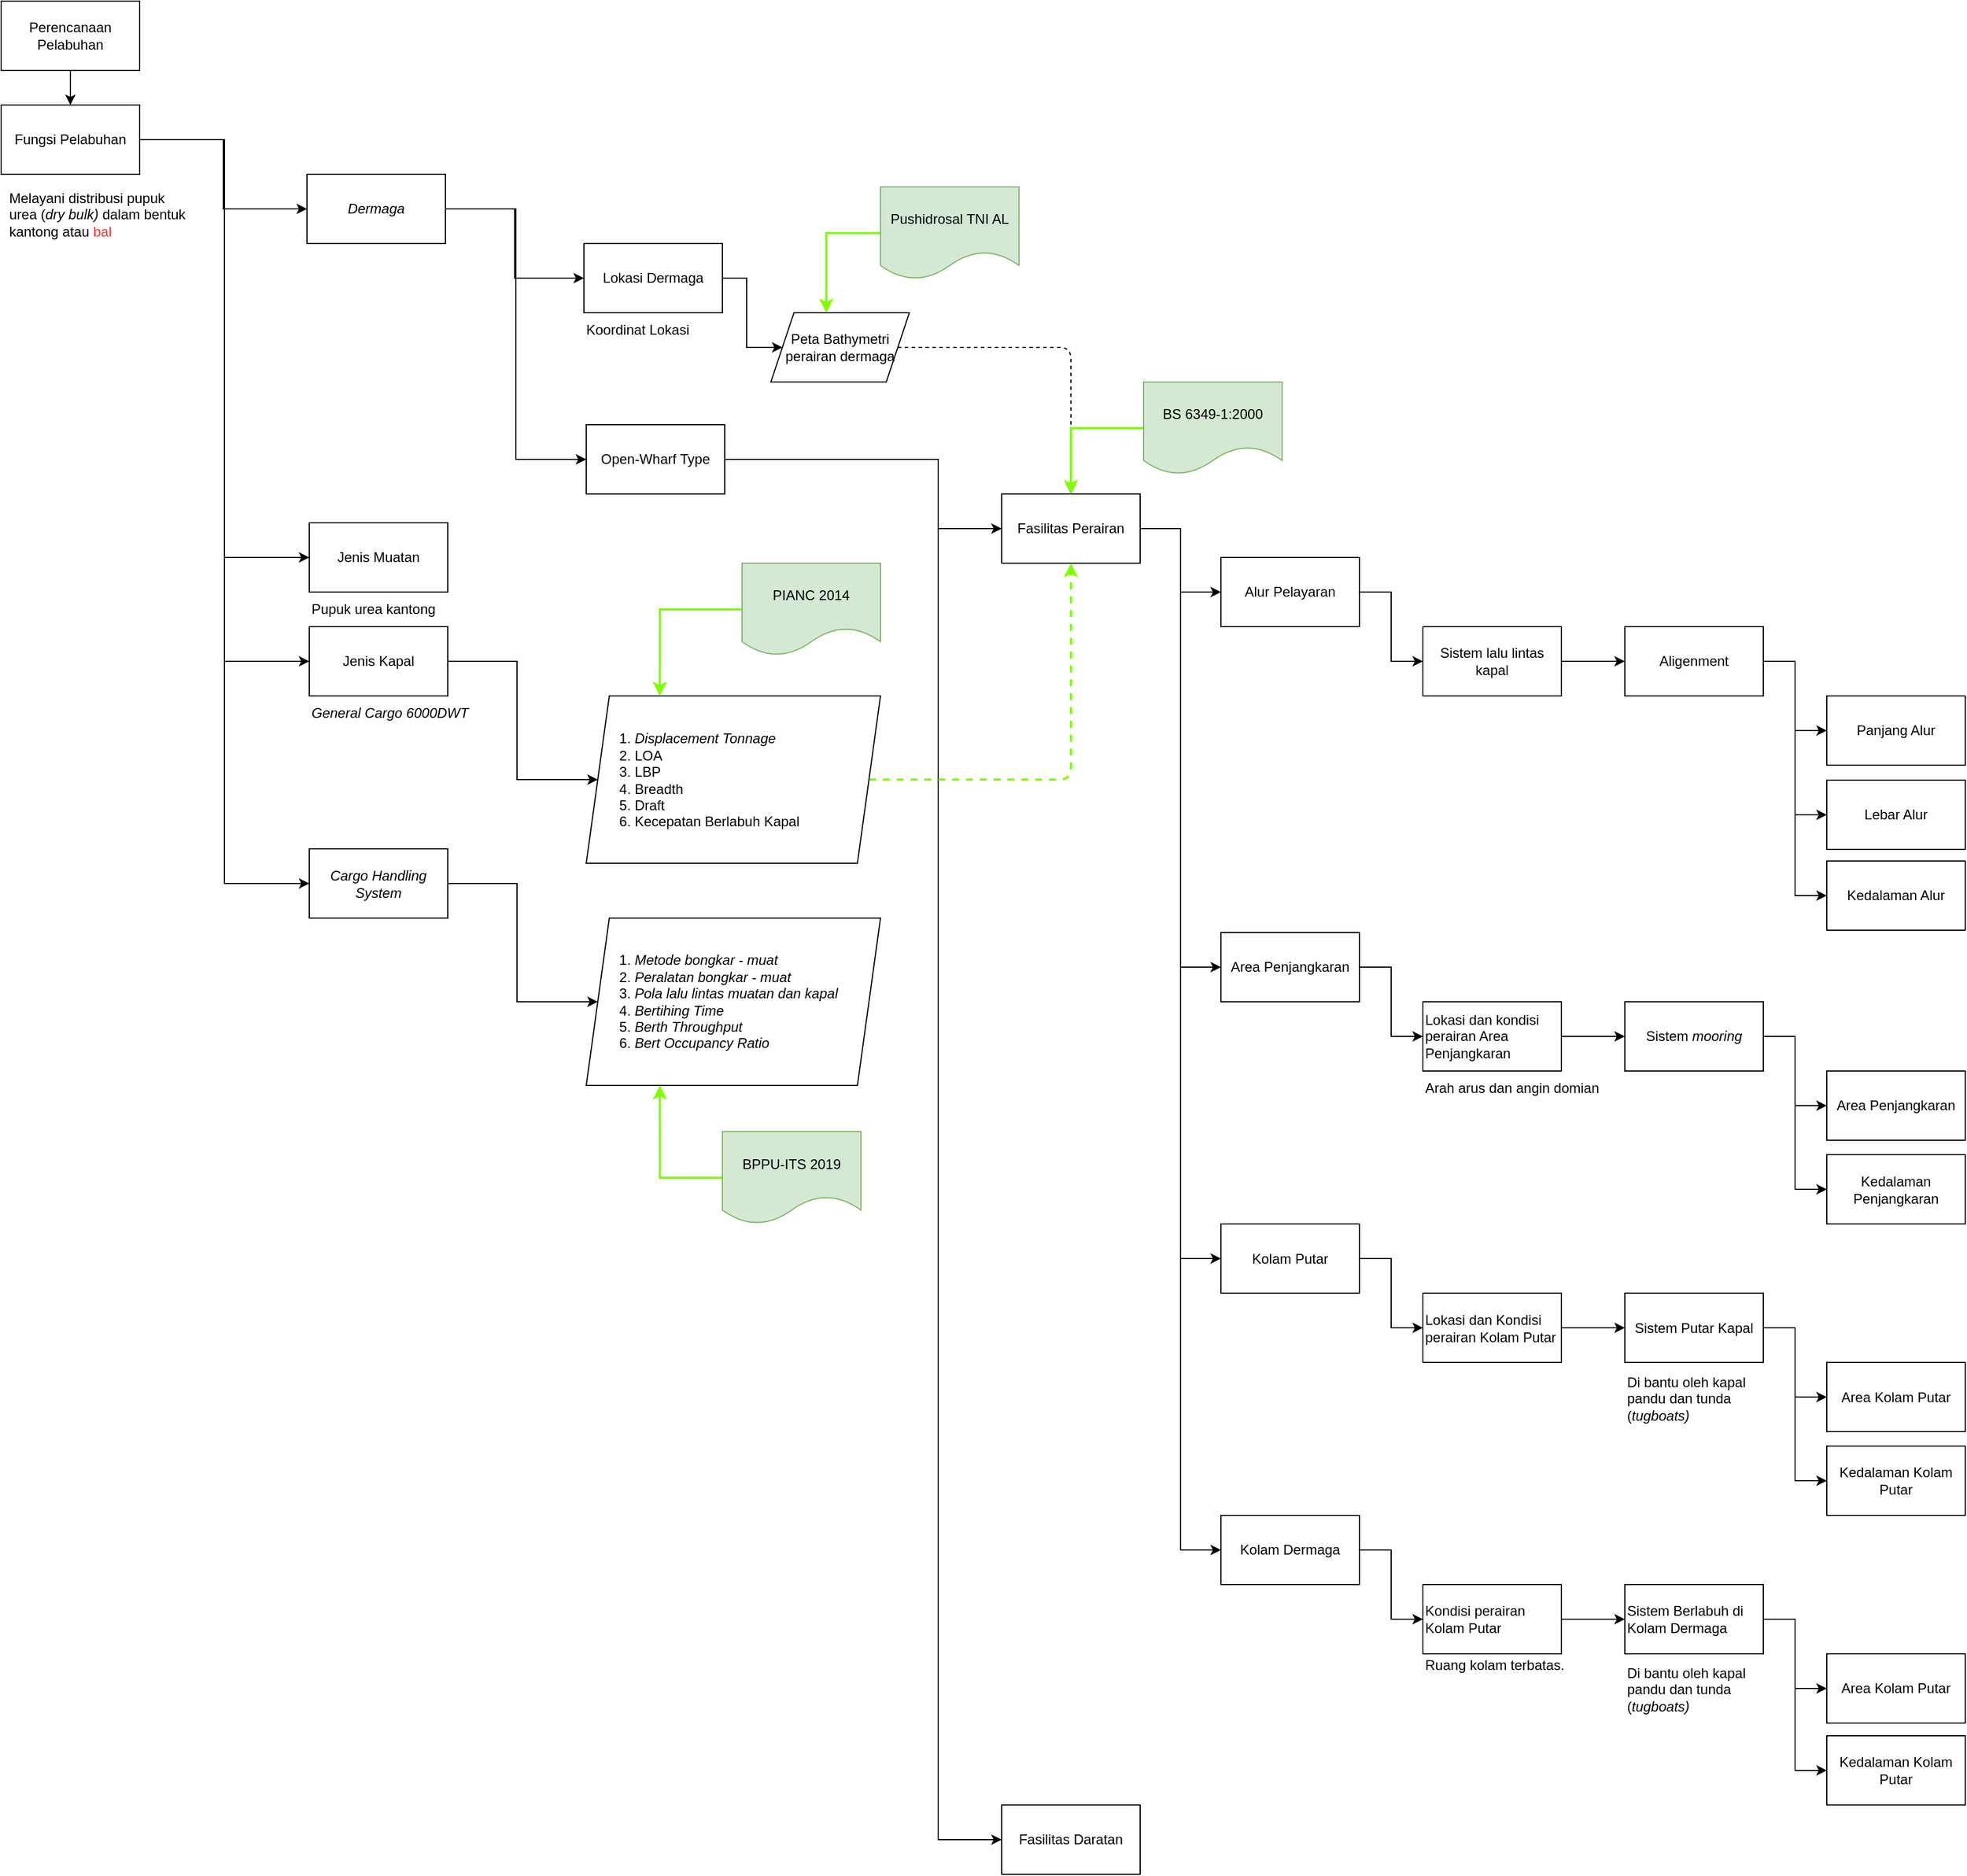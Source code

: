 <mxfile version="18.0.3" type="github">
  <diagram id="vPnPxJsKkhuTtD2iRJGy" name="Page-1">
    <mxGraphModel dx="1183" dy="4108" grid="0" gridSize="35" guides="1" tooltips="1" connect="1" arrows="1" fold="1" page="1" pageScale="1" pageWidth="4681" pageHeight="3300" math="0" shadow="0">
      <root>
        <mxCell id="0" />
        <mxCell id="1" parent="0" />
        <mxCell id="v9qTnyX4O629vSzhhKhX-34" style="edgeStyle=orthogonalEdgeStyle;rounded=0;orthogonalLoop=1;jettySize=auto;html=1;exitX=0.5;exitY=1;exitDx=0;exitDy=0;fontColor=#000000;" parent="1" source="v9qTnyX4O629vSzhhKhX-1" target="v9qTnyX4O629vSzhhKhX-18" edge="1">
          <mxGeometry relative="1" as="geometry" />
        </mxCell>
        <mxCell id="v9qTnyX4O629vSzhhKhX-1" value="Perencanaan Pelabuhan" style="rounded=0;whiteSpace=wrap;html=1;" parent="1" vertex="1">
          <mxGeometry x="110" y="-3247" width="120" height="60" as="geometry" />
        </mxCell>
        <mxCell id="v9qTnyX4O629vSzhhKhX-49" style="edgeStyle=orthogonalEdgeStyle;rounded=0;orthogonalLoop=1;jettySize=auto;html=1;entryX=0;entryY=0.5;entryDx=0;entryDy=0;fontColor=#000000;" parent="1" source="v9qTnyX4O629vSzhhKhX-2" target="v9qTnyX4O629vSzhhKhX-8" edge="1">
          <mxGeometry relative="1" as="geometry" />
        </mxCell>
        <mxCell id="v9qTnyX4O629vSzhhKhX-61" style="edgeStyle=orthogonalEdgeStyle;rounded=0;orthogonalLoop=1;jettySize=auto;html=1;exitX=1;exitY=0.5;exitDx=0;exitDy=0;entryX=0;entryY=0.5;entryDx=0;entryDy=0;fontColor=#000000;" parent="1" source="v9qTnyX4O629vSzhhKhX-2" target="v9qTnyX4O629vSzhhKhX-9" edge="1">
          <mxGeometry relative="1" as="geometry" />
        </mxCell>
        <mxCell id="v9qTnyX4O629vSzhhKhX-71" style="edgeStyle=orthogonalEdgeStyle;rounded=0;orthogonalLoop=1;jettySize=auto;html=1;exitX=1;exitY=0.5;exitDx=0;exitDy=0;entryX=0;entryY=0.5;entryDx=0;entryDy=0;fontColor=#000000;" parent="1" source="v9qTnyX4O629vSzhhKhX-2" target="v9qTnyX4O629vSzhhKhX-10" edge="1">
          <mxGeometry relative="1" as="geometry" />
        </mxCell>
        <mxCell id="v9qTnyX4O629vSzhhKhX-82" style="edgeStyle=orthogonalEdgeStyle;rounded=0;orthogonalLoop=1;jettySize=auto;html=1;exitX=1;exitY=0.5;exitDx=0;exitDy=0;entryX=0;entryY=0.5;entryDx=0;entryDy=0;fontColor=#000000;" parent="1" source="v9qTnyX4O629vSzhhKhX-2" target="v9qTnyX4O629vSzhhKhX-11" edge="1">
          <mxGeometry relative="1" as="geometry" />
        </mxCell>
        <mxCell id="v9qTnyX4O629vSzhhKhX-2" value="Fasilitas Perairan" style="rounded=0;whiteSpace=wrap;html=1;" parent="1" vertex="1">
          <mxGeometry x="977" y="-2820" width="120" height="60" as="geometry" />
        </mxCell>
        <mxCell id="v9qTnyX4O629vSzhhKhX-3" value="Fasilitas Daratan" style="rounded=0;whiteSpace=wrap;html=1;" parent="1" vertex="1">
          <mxGeometry x="977" y="-1684" width="120" height="60" as="geometry" />
        </mxCell>
        <mxCell id="v9qTnyX4O629vSzhhKhX-55" style="edgeStyle=orthogonalEdgeStyle;rounded=0;orthogonalLoop=1;jettySize=auto;html=1;exitX=1;exitY=0.5;exitDx=0;exitDy=0;entryX=0;entryY=0.5;entryDx=0;entryDy=0;fontColor=#000000;" parent="1" source="v9qTnyX4O629vSzhhKhX-8" target="v9qTnyX4O629vSzhhKhX-51" edge="1">
          <mxGeometry relative="1" as="geometry" />
        </mxCell>
        <mxCell id="v9qTnyX4O629vSzhhKhX-8" value="Alur Pelayaran" style="rounded=0;whiteSpace=wrap;html=1;" parent="1" vertex="1">
          <mxGeometry x="1167" y="-2765" width="120" height="60" as="geometry" />
        </mxCell>
        <mxCell id="v9qTnyX4O629vSzhhKhX-65" style="edgeStyle=orthogonalEdgeStyle;rounded=0;orthogonalLoop=1;jettySize=auto;html=1;exitX=1;exitY=0.5;exitDx=0;exitDy=0;entryX=0;entryY=0.5;entryDx=0;entryDy=0;fontColor=#000000;" parent="1" source="v9qTnyX4O629vSzhhKhX-9" target="v9qTnyX4O629vSzhhKhX-62" edge="1">
          <mxGeometry relative="1" as="geometry" />
        </mxCell>
        <mxCell id="v9qTnyX4O629vSzhhKhX-9" value="Area Penjangkaran" style="rounded=0;whiteSpace=wrap;html=1;" parent="1" vertex="1">
          <mxGeometry x="1167" y="-2440" width="120" height="60" as="geometry" />
        </mxCell>
        <mxCell id="v9qTnyX4O629vSzhhKhX-78" style="edgeStyle=orthogonalEdgeStyle;rounded=0;orthogonalLoop=1;jettySize=auto;html=1;exitX=1;exitY=0.5;exitDx=0;exitDy=0;entryX=0;entryY=0.5;entryDx=0;entryDy=0;fontColor=#000000;" parent="1" source="v9qTnyX4O629vSzhhKhX-10" target="v9qTnyX4O629vSzhhKhX-77" edge="1">
          <mxGeometry relative="1" as="geometry" />
        </mxCell>
        <mxCell id="v9qTnyX4O629vSzhhKhX-10" value="Kolam Putar" style="rounded=0;whiteSpace=wrap;html=1;" parent="1" vertex="1">
          <mxGeometry x="1167" y="-2187.5" width="120" height="60" as="geometry" />
        </mxCell>
        <mxCell id="v9qTnyX4O629vSzhhKhX-85" style="edgeStyle=orthogonalEdgeStyle;rounded=0;orthogonalLoop=1;jettySize=auto;html=1;exitX=1;exitY=0.5;exitDx=0;exitDy=0;entryX=0;entryY=0.5;entryDx=0;entryDy=0;fontColor=#000000;" parent="1" source="v9qTnyX4O629vSzhhKhX-11" target="v9qTnyX4O629vSzhhKhX-83" edge="1">
          <mxGeometry relative="1" as="geometry" />
        </mxCell>
        <mxCell id="v9qTnyX4O629vSzhhKhX-11" value="Kolam Dermaga" style="rounded=0;whiteSpace=wrap;html=1;" parent="1" vertex="1">
          <mxGeometry x="1167" y="-1935" width="120" height="60" as="geometry" />
        </mxCell>
        <mxCell id="v9qTnyX4O629vSzhhKhX-36" style="edgeStyle=orthogonalEdgeStyle;rounded=0;orthogonalLoop=1;jettySize=auto;html=1;entryX=0;entryY=0.5;entryDx=0;entryDy=0;fontColor=#000000;" parent="1" source="v9qTnyX4O629vSzhhKhX-18" target="v9qTnyX4O629vSzhhKhX-24" edge="1">
          <mxGeometry relative="1" as="geometry" />
        </mxCell>
        <mxCell id="v9qTnyX4O629vSzhhKhX-37" style="edgeStyle=orthogonalEdgeStyle;rounded=0;orthogonalLoop=1;jettySize=auto;html=1;exitX=1;exitY=0.5;exitDx=0;exitDy=0;entryX=0;entryY=0.5;entryDx=0;entryDy=0;fontColor=#000000;" parent="1" source="v9qTnyX4O629vSzhhKhX-18" target="v9qTnyX4O629vSzhhKhX-20" edge="1">
          <mxGeometry relative="1" as="geometry" />
        </mxCell>
        <mxCell id="v9qTnyX4O629vSzhhKhX-38" style="edgeStyle=orthogonalEdgeStyle;rounded=0;orthogonalLoop=1;jettySize=auto;html=1;exitX=1;exitY=0.5;exitDx=0;exitDy=0;entryX=0;entryY=0.5;entryDx=0;entryDy=0;fontColor=#000000;" parent="1" source="v9qTnyX4O629vSzhhKhX-18" target="v9qTnyX4O629vSzhhKhX-21" edge="1">
          <mxGeometry relative="1" as="geometry" />
        </mxCell>
        <mxCell id="v9qTnyX4O629vSzhhKhX-39" style="edgeStyle=orthogonalEdgeStyle;rounded=0;orthogonalLoop=1;jettySize=auto;html=1;entryX=0;entryY=0.5;entryDx=0;entryDy=0;fontColor=#000000;exitX=1;exitY=0.5;exitDx=0;exitDy=0;" parent="1" source="v9qTnyX4O629vSzhhKhX-18" target="v9qTnyX4O629vSzhhKhX-22" edge="1">
          <mxGeometry relative="1" as="geometry">
            <mxPoint x="301" y="-2939" as="sourcePoint" />
          </mxGeometry>
        </mxCell>
        <mxCell id="v9qTnyX4O629vSzhhKhX-18" value="Fungsi Pelabuhan" style="rounded=0;whiteSpace=wrap;html=1;" parent="1" vertex="1">
          <mxGeometry x="110" y="-3157" width="120" height="60" as="geometry" />
        </mxCell>
        <mxCell id="v9qTnyX4O629vSzhhKhX-20" value="Jenis Muatan" style="rounded=0;whiteSpace=wrap;html=1;" parent="1" vertex="1">
          <mxGeometry x="377" y="-2795" width="120" height="60" as="geometry" />
        </mxCell>
        <mxCell id="v9qTnyX4O629vSzhhKhX-44" style="edgeStyle=orthogonalEdgeStyle;rounded=0;orthogonalLoop=1;jettySize=auto;html=1;fontColor=#000000;entryX=0;entryY=0.5;entryDx=0;entryDy=0;" parent="1" source="v9qTnyX4O629vSzhhKhX-21" target="v9qTnyX4O629vSzhhKhX-40" edge="1">
          <mxGeometry relative="1" as="geometry">
            <mxPoint x="607" y="-2735" as="targetPoint" />
          </mxGeometry>
        </mxCell>
        <mxCell id="v9qTnyX4O629vSzhhKhX-21" value="Jenis Kapal" style="rounded=0;whiteSpace=wrap;html=1;" parent="1" vertex="1">
          <mxGeometry x="377" y="-2705" width="120" height="60" as="geometry" />
        </mxCell>
        <mxCell id="v9qTnyX4O629vSzhhKhX-45" style="edgeStyle=orthogonalEdgeStyle;rounded=0;orthogonalLoop=1;jettySize=auto;html=1;entryX=0;entryY=0.5;entryDx=0;entryDy=0;fontColor=#000000;" parent="1" source="v9qTnyX4O629vSzhhKhX-22" target="v9qTnyX4O629vSzhhKhX-43" edge="1">
          <mxGeometry relative="1" as="geometry" />
        </mxCell>
        <mxCell id="v9qTnyX4O629vSzhhKhX-22" value="&lt;i&gt;Cargo Handling System&lt;/i&gt;" style="rounded=0;whiteSpace=wrap;html=1;align=center;" parent="1" vertex="1">
          <mxGeometry x="377" y="-2512.5" width="120" height="60" as="geometry" />
        </mxCell>
        <mxCell id="v9qTnyX4O629vSzhhKhX-46" style="edgeStyle=orthogonalEdgeStyle;rounded=0;orthogonalLoop=1;jettySize=auto;html=1;exitX=1;exitY=0.5;exitDx=0;exitDy=0;fontColor=#000000;entryX=0;entryY=0.5;entryDx=0;entryDy=0;" parent="1" source="v9qTnyX4O629vSzhhKhX-24" target="v9qTnyX4O629vSzhhKhX-99" edge="1">
          <mxGeometry relative="1" as="geometry" />
        </mxCell>
        <mxCell id="v9qTnyX4O629vSzhhKhX-100" style="edgeStyle=orthogonalEdgeStyle;rounded=0;orthogonalLoop=1;jettySize=auto;html=1;exitX=1;exitY=0.5;exitDx=0;exitDy=0;entryX=0;entryY=0.5;entryDx=0;entryDy=0;fontColor=#000000;" parent="1" source="v9qTnyX4O629vSzhhKhX-24" target="v9qTnyX4O629vSzhhKhX-31" edge="1">
          <mxGeometry relative="1" as="geometry" />
        </mxCell>
        <mxCell id="v9qTnyX4O629vSzhhKhX-24" value="&lt;i&gt;Dermaga&lt;/i&gt;" style="rounded=0;whiteSpace=wrap;html=1;" parent="1" vertex="1">
          <mxGeometry x="375" y="-3097" width="120" height="60" as="geometry" />
        </mxCell>
        <mxCell id="v9qTnyX4O629vSzhhKhX-26" value="Melayani distribusi pupuk urea (&lt;i&gt;dry bulk)&lt;/i&gt;&amp;nbsp;dalam bentuk kantong atau &lt;font color=&quot;#ff3333&quot;&gt;bal&lt;/font&gt;" style="text;html=1;strokeColor=none;fillColor=none;align=left;verticalAlign=middle;whiteSpace=wrap;rounded=0;" parent="1" vertex="1">
          <mxGeometry x="115" y="-3086" width="157" height="48" as="geometry" />
        </mxCell>
        <mxCell id="v9qTnyX4O629vSzhhKhX-29" value="Pupuk urea kantong" style="text;html=1;strokeColor=none;fillColor=none;align=left;verticalAlign=middle;whiteSpace=wrap;rounded=0;" parent="1" vertex="1">
          <mxGeometry x="377" y="-2735" width="280" height="30" as="geometry" />
        </mxCell>
        <mxCell id="v9qTnyX4O629vSzhhKhX-30" value="&lt;i&gt;General Cargo 6000DWT&lt;/i&gt;" style="text;html=1;strokeColor=none;fillColor=none;align=left;verticalAlign=middle;whiteSpace=wrap;rounded=0;" parent="1" vertex="1">
          <mxGeometry x="377" y="-2645" width="280" height="30" as="geometry" />
        </mxCell>
        <mxCell id="v9qTnyX4O629vSzhhKhX-47" style="edgeStyle=orthogonalEdgeStyle;rounded=0;orthogonalLoop=1;jettySize=auto;html=1;exitX=1;exitY=0.5;exitDx=0;exitDy=0;entryX=0;entryY=0.5;entryDx=0;entryDy=0;fontColor=#000000;" parent="1" source="v9qTnyX4O629vSzhhKhX-31" target="v9qTnyX4O629vSzhhKhX-2" edge="1">
          <mxGeometry relative="1" as="geometry">
            <Array as="points">
              <mxPoint x="922" y="-2850" />
              <mxPoint x="922" y="-2790" />
            </Array>
          </mxGeometry>
        </mxCell>
        <mxCell id="v9qTnyX4O629vSzhhKhX-48" style="edgeStyle=orthogonalEdgeStyle;rounded=0;orthogonalLoop=1;jettySize=auto;html=1;exitX=1;exitY=0.5;exitDx=0;exitDy=0;entryX=0;entryY=0.5;entryDx=0;entryDy=0;fontColor=#000000;" parent="1" source="v9qTnyX4O629vSzhhKhX-31" target="v9qTnyX4O629vSzhhKhX-3" edge="1">
          <mxGeometry relative="1" as="geometry">
            <Array as="points">
              <mxPoint x="922" y="-2850" />
              <mxPoint x="922" y="-1654" />
            </Array>
          </mxGeometry>
        </mxCell>
        <mxCell id="v9qTnyX4O629vSzhhKhX-31" value="Open-Wharf Type" style="rounded=0;whiteSpace=wrap;html=1;fontColor=#000000;" parent="1" vertex="1">
          <mxGeometry x="617" y="-2880" width="120" height="60" as="geometry" />
        </mxCell>
        <mxCell id="v9qTnyX4O629vSzhhKhX-96" style="edgeStyle=orthogonalEdgeStyle;orthogonalLoop=1;jettySize=auto;html=1;entryX=0.5;entryY=1;entryDx=0;entryDy=0;fontColor=#000000;verticalAlign=middle;horizontal=1;rounded=1;dashed=1;fillColor=#d5e8d4;strokeColor=#80FF00;strokeWidth=2;" parent="1" source="v9qTnyX4O629vSzhhKhX-40" target="v9qTnyX4O629vSzhhKhX-2" edge="1">
          <mxGeometry relative="1" as="geometry">
            <Array as="points">
              <mxPoint x="1037" y="-2572" />
            </Array>
          </mxGeometry>
        </mxCell>
        <mxCell id="v9qTnyX4O629vSzhhKhX-40" value="&lt;ol&gt;&lt;li&gt;&lt;i&gt;Displacement Tonnage&lt;/i&gt;&lt;/li&gt;&lt;li&gt;LOA&lt;/li&gt;&lt;li&gt;LBP&lt;/li&gt;&lt;li&gt;Breadth&lt;/li&gt;&lt;li&gt;Draft&lt;/li&gt;&lt;li&gt;Kecepatan Berlabuh Kapal&lt;/li&gt;&lt;/ol&gt;" style="shape=parallelogram;perimeter=parallelogramPerimeter;whiteSpace=wrap;html=1;fixedSize=1;fontColor=#000000;align=left;" parent="1" vertex="1">
          <mxGeometry x="617" y="-2645" width="255" height="145" as="geometry" />
        </mxCell>
        <mxCell id="v9qTnyX4O629vSzhhKhX-43" value="&lt;ol&gt;&lt;li&gt;&lt;i&gt;Metode bongkar - muat&lt;/i&gt;&lt;/li&gt;&lt;li&gt;&lt;i&gt;Peralatan bongkar - muat&lt;/i&gt;&lt;/li&gt;&lt;li&gt;&lt;i&gt;Pola lalu lintas muatan dan kapal&lt;/i&gt;&lt;/li&gt;&lt;li&gt;&lt;i&gt;Bertihing Time&lt;/i&gt;&lt;/li&gt;&lt;li&gt;&lt;i&gt;Berth Throughput&lt;/i&gt;&lt;/li&gt;&lt;li&gt;&lt;i&gt;Bert Occupancy Ratio&lt;/i&gt;&lt;/li&gt;&lt;/ol&gt;" style="shape=parallelogram;perimeter=parallelogramPerimeter;whiteSpace=wrap;html=1;fixedSize=1;fontColor=#000000;align=left;" parent="1" vertex="1">
          <mxGeometry x="617" y="-2452.5" width="255" height="145" as="geometry" />
        </mxCell>
        <mxCell id="v9qTnyX4O629vSzhhKhX-57" style="edgeStyle=orthogonalEdgeStyle;rounded=0;orthogonalLoop=1;jettySize=auto;html=1;entryX=0;entryY=0.5;entryDx=0;entryDy=0;fontColor=#000000;" parent="1" source="v9qTnyX4O629vSzhhKhX-50" target="v9qTnyX4O629vSzhhKhX-52" edge="1">
          <mxGeometry relative="1" as="geometry" />
        </mxCell>
        <mxCell id="v9qTnyX4O629vSzhhKhX-58" style="edgeStyle=orthogonalEdgeStyle;rounded=0;orthogonalLoop=1;jettySize=auto;html=1;exitX=1;exitY=0.5;exitDx=0;exitDy=0;entryX=0;entryY=0.5;entryDx=0;entryDy=0;fontColor=#000000;" parent="1" source="v9qTnyX4O629vSzhhKhX-50" target="v9qTnyX4O629vSzhhKhX-53" edge="1">
          <mxGeometry relative="1" as="geometry" />
        </mxCell>
        <mxCell id="v9qTnyX4O629vSzhhKhX-60" style="edgeStyle=orthogonalEdgeStyle;rounded=0;orthogonalLoop=1;jettySize=auto;html=1;exitX=1;exitY=0.5;exitDx=0;exitDy=0;entryX=0;entryY=0.5;entryDx=0;entryDy=0;fontColor=#000000;" parent="1" source="v9qTnyX4O629vSzhhKhX-50" target="v9qTnyX4O629vSzhhKhX-59" edge="1">
          <mxGeometry relative="1" as="geometry" />
        </mxCell>
        <mxCell id="v9qTnyX4O629vSzhhKhX-50" value="Aligenment" style="rounded=0;whiteSpace=wrap;html=1;" parent="1" vertex="1">
          <mxGeometry x="1517" y="-2705" width="120" height="60" as="geometry" />
        </mxCell>
        <mxCell id="v9qTnyX4O629vSzhhKhX-56" style="edgeStyle=orthogonalEdgeStyle;rounded=0;orthogonalLoop=1;jettySize=auto;html=1;exitX=1;exitY=0.5;exitDx=0;exitDy=0;entryX=0;entryY=0.5;entryDx=0;entryDy=0;fontColor=#000000;" parent="1" source="v9qTnyX4O629vSzhhKhX-51" target="v9qTnyX4O629vSzhhKhX-50" edge="1">
          <mxGeometry relative="1" as="geometry" />
        </mxCell>
        <mxCell id="v9qTnyX4O629vSzhhKhX-51" value="Sistem lalu lintas kapal" style="rounded=0;whiteSpace=wrap;html=1;" parent="1" vertex="1">
          <mxGeometry x="1342" y="-2705" width="120" height="60" as="geometry" />
        </mxCell>
        <mxCell id="v9qTnyX4O629vSzhhKhX-52" value="Panjang Alur" style="rounded=0;whiteSpace=wrap;html=1;" parent="1" vertex="1">
          <mxGeometry x="1692" y="-2645" width="120" height="60" as="geometry" />
        </mxCell>
        <mxCell id="v9qTnyX4O629vSzhhKhX-53" value="Lebar Alur" style="rounded=0;whiteSpace=wrap;html=1;" parent="1" vertex="1">
          <mxGeometry x="1692" y="-2572" width="120" height="60" as="geometry" />
        </mxCell>
        <mxCell id="v9qTnyX4O629vSzhhKhX-59" value="Kedalaman Alur" style="rounded=0;whiteSpace=wrap;html=1;" parent="1" vertex="1">
          <mxGeometry x="1692" y="-2502" width="120" height="60" as="geometry" />
        </mxCell>
        <mxCell id="v9qTnyX4O629vSzhhKhX-64" style="edgeStyle=orthogonalEdgeStyle;rounded=0;orthogonalLoop=1;jettySize=auto;html=1;exitX=1;exitY=0.5;exitDx=0;exitDy=0;entryX=0;entryY=0.5;entryDx=0;entryDy=0;fontColor=#000000;" parent="1" source="v9qTnyX4O629vSzhhKhX-62" target="v9qTnyX4O629vSzhhKhX-63" edge="1">
          <mxGeometry relative="1" as="geometry" />
        </mxCell>
        <mxCell id="v9qTnyX4O629vSzhhKhX-62" value="Lokasi dan kondisi perairan Area Penjangkaran" style="rounded=0;whiteSpace=wrap;html=1;align=left;" parent="1" vertex="1">
          <mxGeometry x="1342" y="-2380" width="120" height="60" as="geometry" />
        </mxCell>
        <mxCell id="v9qTnyX4O629vSzhhKhX-69" style="edgeStyle=orthogonalEdgeStyle;rounded=0;orthogonalLoop=1;jettySize=auto;html=1;exitX=1;exitY=0.5;exitDx=0;exitDy=0;entryX=0;entryY=0.5;entryDx=0;entryDy=0;fontColor=#000000;" parent="1" source="v9qTnyX4O629vSzhhKhX-63" target="v9qTnyX4O629vSzhhKhX-66" edge="1">
          <mxGeometry relative="1" as="geometry" />
        </mxCell>
        <mxCell id="v9qTnyX4O629vSzhhKhX-70" style="edgeStyle=orthogonalEdgeStyle;rounded=0;orthogonalLoop=1;jettySize=auto;html=1;exitX=1;exitY=0.5;exitDx=0;exitDy=0;entryX=0;entryY=0.5;entryDx=0;entryDy=0;fontColor=#000000;" parent="1" source="v9qTnyX4O629vSzhhKhX-63" target="v9qTnyX4O629vSzhhKhX-67" edge="1">
          <mxGeometry relative="1" as="geometry" />
        </mxCell>
        <mxCell id="v9qTnyX4O629vSzhhKhX-63" value="Sistem &lt;i&gt;mooring&lt;/i&gt;" style="rounded=0;whiteSpace=wrap;html=1;" parent="1" vertex="1">
          <mxGeometry x="1517" y="-2380" width="120" height="60" as="geometry" />
        </mxCell>
        <mxCell id="v9qTnyX4O629vSzhhKhX-66" value="Area Penjangkaran" style="rounded=0;whiteSpace=wrap;html=1;" parent="1" vertex="1">
          <mxGeometry x="1692" y="-2320" width="120" height="60" as="geometry" />
        </mxCell>
        <mxCell id="v9qTnyX4O629vSzhhKhX-67" value="Kedalaman Penjangkaran" style="rounded=0;whiteSpace=wrap;html=1;" parent="1" vertex="1">
          <mxGeometry x="1692" y="-2247.5" width="120" height="60" as="geometry" />
        </mxCell>
        <mxCell id="v9qTnyX4O629vSzhhKhX-68" value="Arah arus dan angin domian" style="text;html=1;strokeColor=none;fillColor=none;align=left;verticalAlign=middle;whiteSpace=wrap;rounded=0;fontColor=#000000;" parent="1" vertex="1">
          <mxGeometry x="1342" y="-2320" width="175" height="30" as="geometry" />
        </mxCell>
        <mxCell id="v9qTnyX4O629vSzhhKhX-73" value="Di bantu oleh kapal pandu dan tunda (&lt;i&gt;tugboats)&lt;/i&gt;" style="text;html=1;strokeColor=none;fillColor=none;align=left;verticalAlign=middle;whiteSpace=wrap;rounded=0;fontColor=#000000;" parent="1" vertex="1">
          <mxGeometry x="1517" y="-2067.5" width="140" height="62.5" as="geometry" />
        </mxCell>
        <mxCell id="v9qTnyX4O629vSzhhKhX-80" style="edgeStyle=orthogonalEdgeStyle;rounded=0;orthogonalLoop=1;jettySize=auto;html=1;exitX=1;exitY=0.5;exitDx=0;exitDy=0;entryX=0;entryY=0.5;entryDx=0;entryDy=0;fontColor=#000000;" parent="1" source="v9qTnyX4O629vSzhhKhX-74" target="v9qTnyX4O629vSzhhKhX-76" edge="1">
          <mxGeometry relative="1" as="geometry" />
        </mxCell>
        <mxCell id="v9qTnyX4O629vSzhhKhX-81" style="edgeStyle=orthogonalEdgeStyle;rounded=0;orthogonalLoop=1;jettySize=auto;html=1;exitX=1;exitY=0.5;exitDx=0;exitDy=0;entryX=0;entryY=0.5;entryDx=0;entryDy=0;fontColor=#000000;" parent="1" source="v9qTnyX4O629vSzhhKhX-74" target="v9qTnyX4O629vSzhhKhX-75" edge="1">
          <mxGeometry relative="1" as="geometry" />
        </mxCell>
        <mxCell id="v9qTnyX4O629vSzhhKhX-74" value="Sistem Putar Kapal" style="rounded=0;whiteSpace=wrap;html=1;" parent="1" vertex="1">
          <mxGeometry x="1517" y="-2127.5" width="120" height="60" as="geometry" />
        </mxCell>
        <mxCell id="v9qTnyX4O629vSzhhKhX-75" value="Kedalaman Kolam Putar" style="rounded=0;whiteSpace=wrap;html=1;" parent="1" vertex="1">
          <mxGeometry x="1692" y="-1995" width="120" height="60" as="geometry" />
        </mxCell>
        <mxCell id="v9qTnyX4O629vSzhhKhX-76" value="Area Kolam Putar" style="rounded=0;whiteSpace=wrap;html=1;" parent="1" vertex="1">
          <mxGeometry x="1692" y="-2067.5" width="120" height="60" as="geometry" />
        </mxCell>
        <mxCell id="v9qTnyX4O629vSzhhKhX-79" style="edgeStyle=orthogonalEdgeStyle;rounded=0;orthogonalLoop=1;jettySize=auto;html=1;exitX=1;exitY=0.5;exitDx=0;exitDy=0;fontColor=#000000;" parent="1" source="v9qTnyX4O629vSzhhKhX-77" target="v9qTnyX4O629vSzhhKhX-74" edge="1">
          <mxGeometry relative="1" as="geometry" />
        </mxCell>
        <mxCell id="v9qTnyX4O629vSzhhKhX-77" value="Lokasi dan Kondisi perairan Kolam Putar" style="rounded=0;whiteSpace=wrap;html=1;align=left;" parent="1" vertex="1">
          <mxGeometry x="1342" y="-2127.5" width="120" height="60" as="geometry" />
        </mxCell>
        <mxCell id="v9qTnyX4O629vSzhhKhX-86" style="edgeStyle=orthogonalEdgeStyle;rounded=0;orthogonalLoop=1;jettySize=auto;html=1;exitX=1;exitY=0.5;exitDx=0;exitDy=0;entryX=0;entryY=0.5;entryDx=0;entryDy=0;fontColor=#000000;" parent="1" source="v9qTnyX4O629vSzhhKhX-83" target="v9qTnyX4O629vSzhhKhX-84" edge="1">
          <mxGeometry relative="1" as="geometry" />
        </mxCell>
        <mxCell id="v9qTnyX4O629vSzhhKhX-83" value="Kondisi perairan Kolam Putar" style="rounded=0;whiteSpace=wrap;html=1;align=left;" parent="1" vertex="1">
          <mxGeometry x="1342" y="-1875" width="120" height="60" as="geometry" />
        </mxCell>
        <mxCell id="v9qTnyX4O629vSzhhKhX-90" style="edgeStyle=orthogonalEdgeStyle;rounded=0;orthogonalLoop=1;jettySize=auto;html=1;exitX=1;exitY=0.5;exitDx=0;exitDy=0;entryX=0;entryY=0.5;entryDx=0;entryDy=0;fontColor=#000000;" parent="1" source="v9qTnyX4O629vSzhhKhX-84" target="v9qTnyX4O629vSzhhKhX-87" edge="1">
          <mxGeometry relative="1" as="geometry" />
        </mxCell>
        <mxCell id="v9qTnyX4O629vSzhhKhX-92" style="edgeStyle=orthogonalEdgeStyle;rounded=0;orthogonalLoop=1;jettySize=auto;html=1;exitX=1;exitY=0.5;exitDx=0;exitDy=0;entryX=0;entryY=0.5;entryDx=0;entryDy=0;fontColor=#000000;" parent="1" source="v9qTnyX4O629vSzhhKhX-84" target="v9qTnyX4O629vSzhhKhX-91" edge="1">
          <mxGeometry relative="1" as="geometry" />
        </mxCell>
        <mxCell id="v9qTnyX4O629vSzhhKhX-84" value="Sistem Berlabuh di Kolam Dermaga" style="rounded=0;whiteSpace=wrap;html=1;align=left;" parent="1" vertex="1">
          <mxGeometry x="1517" y="-1875" width="120" height="60" as="geometry" />
        </mxCell>
        <mxCell id="v9qTnyX4O629vSzhhKhX-87" value="Area Kolam Putar" style="rounded=0;whiteSpace=wrap;html=1;" parent="1" vertex="1">
          <mxGeometry x="1692" y="-1815" width="120" height="60" as="geometry" />
        </mxCell>
        <mxCell id="v9qTnyX4O629vSzhhKhX-88" value="Di bantu oleh kapal pandu dan tunda (&lt;i&gt;tugboats)&lt;/i&gt;" style="text;html=1;strokeColor=none;fillColor=none;align=left;verticalAlign=middle;whiteSpace=wrap;rounded=0;fontColor=#000000;" parent="1" vertex="1">
          <mxGeometry x="1517" y="-1815" width="140" height="62.5" as="geometry" />
        </mxCell>
        <mxCell id="v9qTnyX4O629vSzhhKhX-89" value="Ruang kolam terbatas." style="text;html=1;strokeColor=none;fillColor=none;align=left;verticalAlign=middle;whiteSpace=wrap;rounded=0;fontColor=#000000;" parent="1" vertex="1">
          <mxGeometry x="1342" y="-1815" width="140" height="20" as="geometry" />
        </mxCell>
        <mxCell id="v9qTnyX4O629vSzhhKhX-91" value="Kedalaman Kolam Putar" style="rounded=0;whiteSpace=wrap;html=1;" parent="1" vertex="1">
          <mxGeometry x="1692" y="-1744" width="120" height="60" as="geometry" />
        </mxCell>
        <mxCell id="v9qTnyX4O629vSzhhKhX-103" style="edgeStyle=orthogonalEdgeStyle;rounded=1;orthogonalLoop=1;jettySize=auto;html=1;exitX=1;exitY=0.5;exitDx=0;exitDy=0;entryX=0.5;entryY=0;entryDx=0;entryDy=0;fontColor=#000000;dashed=1;" parent="1" source="v9qTnyX4O629vSzhhKhX-98" target="v9qTnyX4O629vSzhhKhX-2" edge="1">
          <mxGeometry relative="1" as="geometry" />
        </mxCell>
        <mxCell id="v9qTnyX4O629vSzhhKhX-98" value="Peta Bathymetri perairan dermaga" style="shape=parallelogram;perimeter=parallelogramPerimeter;whiteSpace=wrap;html=1;fixedSize=1;fontColor=#000000;" parent="1" vertex="1">
          <mxGeometry x="777" y="-2977" width="120" height="60" as="geometry" />
        </mxCell>
        <mxCell id="v9qTnyX4O629vSzhhKhX-101" style="edgeStyle=orthogonalEdgeStyle;rounded=0;orthogonalLoop=1;jettySize=auto;html=1;exitX=1;exitY=0.5;exitDx=0;exitDy=0;entryX=0;entryY=0.5;entryDx=0;entryDy=0;fontColor=#000000;" parent="1" source="v9qTnyX4O629vSzhhKhX-99" target="v9qTnyX4O629vSzhhKhX-98" edge="1">
          <mxGeometry relative="1" as="geometry" />
        </mxCell>
        <mxCell id="v9qTnyX4O629vSzhhKhX-99" value="Lokasi Dermaga" style="rounded=0;whiteSpace=wrap;html=1;" parent="1" vertex="1">
          <mxGeometry x="615" y="-3037" width="120" height="60" as="geometry" />
        </mxCell>
        <mxCell id="v9qTnyX4O629vSzhhKhX-102" value="Koordinat Lokasi" style="text;html=1;strokeColor=none;fillColor=none;align=left;verticalAlign=middle;whiteSpace=wrap;rounded=0;" parent="1" vertex="1">
          <mxGeometry x="615" y="-2977" width="280" height="30" as="geometry" />
        </mxCell>
        <mxCell id="Ws4u6goq_V8mnw8VZYxV-2" style="edgeStyle=orthogonalEdgeStyle;rounded=0;orthogonalLoop=1;jettySize=auto;html=1;exitX=0;exitY=0.5;exitDx=0;exitDy=0;entryX=0.5;entryY=0;entryDx=0;entryDy=0;strokeWidth=2;strokeColor=#80FF00;" edge="1" parent="1" source="Ws4u6goq_V8mnw8VZYxV-1" target="v9qTnyX4O629vSzhhKhX-2">
          <mxGeometry relative="1" as="geometry" />
        </mxCell>
        <mxCell id="Ws4u6goq_V8mnw8VZYxV-1" value="BS 6349-1:2000" style="shape=document;whiteSpace=wrap;html=1;boundedLbl=1;fillColor=#d5e8d4;strokeColor=#82b366;" vertex="1" parent="1">
          <mxGeometry x="1100" y="-2917" width="120" height="80" as="geometry" />
        </mxCell>
        <mxCell id="Ws4u6goq_V8mnw8VZYxV-4" style="edgeStyle=orthogonalEdgeStyle;rounded=0;orthogonalLoop=1;jettySize=auto;html=1;exitX=0;exitY=0.5;exitDx=0;exitDy=0;entryX=0.25;entryY=0;entryDx=0;entryDy=0;strokeColor=#80FF00;strokeWidth=2;" edge="1" parent="1" source="Ws4u6goq_V8mnw8VZYxV-3" target="v9qTnyX4O629vSzhhKhX-40">
          <mxGeometry relative="1" as="geometry" />
        </mxCell>
        <mxCell id="Ws4u6goq_V8mnw8VZYxV-3" value="PIANC 2014" style="shape=document;whiteSpace=wrap;html=1;boundedLbl=1;fillColor=#d5e8d4;strokeColor=#82b366;" vertex="1" parent="1">
          <mxGeometry x="752" y="-2760" width="120" height="80" as="geometry" />
        </mxCell>
        <mxCell id="Ws4u6goq_V8mnw8VZYxV-6" style="edgeStyle=orthogonalEdgeStyle;rounded=0;orthogonalLoop=1;jettySize=auto;html=1;entryX=0.75;entryY=0;entryDx=0;entryDy=0;strokeColor=#80FF00;strokeWidth=2;exitX=0;exitY=0.5;exitDx=0;exitDy=0;" edge="1" parent="1" source="Ws4u6goq_V8mnw8VZYxV-5" target="v9qTnyX4O629vSzhhKhX-102">
          <mxGeometry relative="1" as="geometry" />
        </mxCell>
        <mxCell id="Ws4u6goq_V8mnw8VZYxV-5" value="Pushidrosal TNI AL" style="shape=document;whiteSpace=wrap;html=1;boundedLbl=1;fillColor=#d5e8d4;strokeColor=#82b366;" vertex="1" parent="1">
          <mxGeometry x="872" y="-3086" width="120" height="80" as="geometry" />
        </mxCell>
        <mxCell id="Ws4u6goq_V8mnw8VZYxV-8" style="edgeStyle=orthogonalEdgeStyle;rounded=0;orthogonalLoop=1;jettySize=auto;html=1;exitX=0;exitY=0.5;exitDx=0;exitDy=0;entryX=0.25;entryY=1;entryDx=0;entryDy=0;strokeColor=#80FF00;strokeWidth=2;" edge="1" parent="1" source="Ws4u6goq_V8mnw8VZYxV-7" target="v9qTnyX4O629vSzhhKhX-43">
          <mxGeometry relative="1" as="geometry" />
        </mxCell>
        <mxCell id="Ws4u6goq_V8mnw8VZYxV-7" value="BPPU-ITS 2019" style="shape=document;whiteSpace=wrap;html=1;boundedLbl=1;fillColor=#d5e8d4;strokeColor=#82b366;" vertex="1" parent="1">
          <mxGeometry x="735" y="-2267.5" width="120" height="80" as="geometry" />
        </mxCell>
      </root>
    </mxGraphModel>
  </diagram>
</mxfile>

